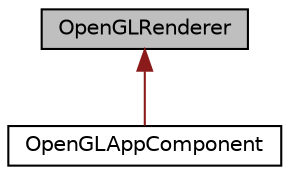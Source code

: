 digraph "OpenGLRenderer"
{
  bgcolor="transparent";
  edge [fontname="Helvetica",fontsize="10",labelfontname="Helvetica",labelfontsize="10"];
  node [fontname="Helvetica",fontsize="10",shape=record];
  Node0 [label="OpenGLRenderer",height=0.2,width=0.4,color="black", fillcolor="grey75", style="filled", fontcolor="black"];
  Node0 -> Node1 [dir="back",color="firebrick4",fontsize="10",style="solid",fontname="Helvetica"];
  Node1 [label="OpenGLAppComponent",height=0.2,width=0.4,color="black",URL="$classOpenGLAppComponent.html",tooltip="A base class for writing simple one-page graphical apps. "];
}
